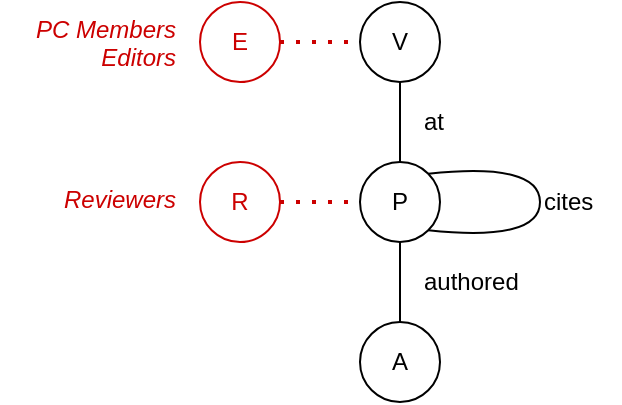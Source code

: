 <mxfile>
    <diagram id="wq0D4iYW3YJbeoLyj3Tc" name="Page-1">
        <mxGraphModel dx="2471" dy="516" grid="1" gridSize="10" guides="1" tooltips="1" connect="1" arrows="1" fold="1" page="1" pageScale="1" pageWidth="850" pageHeight="1100" math="0" shadow="0">
            <root>
                <mxCell id="0"/>
                <mxCell id="1" parent="0"/>
                <mxCell id="2" value="V" style="ellipse;whiteSpace=wrap;html=1;aspect=fixed;" parent="1" vertex="1">
                    <mxGeometry x="60" y="40" width="40" height="40" as="geometry"/>
                </mxCell>
                <mxCell id="3" value="P" style="ellipse;whiteSpace=wrap;html=1;aspect=fixed;" parent="1" vertex="1">
                    <mxGeometry x="60" y="120" width="40" height="40" as="geometry"/>
                </mxCell>
                <mxCell id="4" value="A" style="ellipse;whiteSpace=wrap;html=1;aspect=fixed;" parent="1" vertex="1">
                    <mxGeometry x="60" y="200" width="40" height="40" as="geometry"/>
                </mxCell>
                <mxCell id="5" value="" style="endArrow=none;html=1;exitX=0.5;exitY=0;exitDx=0;exitDy=0;entryX=0.5;entryY=1;entryDx=0;entryDy=0;endFill=0;" parent="1" source="4" target="3" edge="1">
                    <mxGeometry width="50" height="50" relative="1" as="geometry">
                        <mxPoint x="400" y="240" as="sourcePoint"/>
                        <mxPoint x="40" y="190" as="targetPoint"/>
                    </mxGeometry>
                </mxCell>
                <mxCell id="6" value="authored" style="text;html=1;strokeColor=none;fillColor=none;align=left;verticalAlign=middle;whiteSpace=wrap;rounded=0;" parent="1" vertex="1">
                    <mxGeometry x="90" y="170" width="40" height="20" as="geometry"/>
                </mxCell>
                <mxCell id="7" value="" style="curved=1;endArrow=none;html=1;exitX=1;exitY=1;exitDx=0;exitDy=0;entryX=1;entryY=0;entryDx=0;entryDy=0;endFill=0;" parent="1" source="3" target="3" edge="1">
                    <mxGeometry width="50" height="50" relative="1" as="geometry">
                        <mxPoint x="400" y="240" as="sourcePoint"/>
                        <mxPoint x="450" y="190" as="targetPoint"/>
                        <Array as="points">
                            <mxPoint x="150" y="160"/>
                            <mxPoint x="150" y="120"/>
                        </Array>
                    </mxGeometry>
                </mxCell>
                <mxCell id="8" value="cites" style="text;html=1;strokeColor=none;fillColor=none;align=left;verticalAlign=middle;whiteSpace=wrap;rounded=0;" parent="1" vertex="1">
                    <mxGeometry x="150" y="130" width="40" height="20" as="geometry"/>
                </mxCell>
                <mxCell id="9" value="" style="endArrow=none;html=1;exitX=0.5;exitY=0;exitDx=0;exitDy=0;entryX=0.5;entryY=1;entryDx=0;entryDy=0;endFill=0;" parent="1" source="3" target="2" edge="1">
                    <mxGeometry width="50" height="50" relative="1" as="geometry">
                        <mxPoint x="400" y="240" as="sourcePoint"/>
                        <mxPoint x="450" y="190" as="targetPoint"/>
                    </mxGeometry>
                </mxCell>
                <mxCell id="10" value="at" style="text;html=1;strokeColor=none;fillColor=none;align=left;verticalAlign=middle;whiteSpace=wrap;rounded=0;" parent="1" vertex="1">
                    <mxGeometry x="90" y="90" width="40" height="20" as="geometry"/>
                </mxCell>
                <mxCell id="12" value="PC Members&lt;br&gt;Editors" style="rounded=0;whiteSpace=wrap;html=1;align=right;verticalAlign=top;fontStyle=2;strokeColor=none;fontColor=#CC0000;" vertex="1" parent="1">
                    <mxGeometry x="-120" y="40" width="90" height="40" as="geometry"/>
                </mxCell>
                <mxCell id="13" value="Reviewers" style="rounded=0;whiteSpace=wrap;html=1;align=right;verticalAlign=top;strokeColor=none;fontStyle=2;fontColor=#CC0000;" vertex="1" parent="1">
                    <mxGeometry x="-120" y="125" width="90" height="30" as="geometry"/>
                </mxCell>
                <mxCell id="14" value="E" style="ellipse;whiteSpace=wrap;html=1;aspect=fixed;align=center;verticalAlign=middle;fillColor=none;strokeColor=#CC0000;fontColor=#CC0000;" vertex="1" parent="1">
                    <mxGeometry x="-20" y="40" width="40" height="40" as="geometry"/>
                </mxCell>
                <mxCell id="15" value="R" style="ellipse;whiteSpace=wrap;html=1;aspect=fixed;align=center;verticalAlign=middle;fontColor=#CC0000;fillColor=none;strokeColor=#CC0000;" vertex="1" parent="1">
                    <mxGeometry x="-20" y="120" width="40" height="40" as="geometry"/>
                </mxCell>
                <mxCell id="16" value="" style="endArrow=none;dashed=1;html=1;dashPattern=1 3;strokeWidth=2;fontColor=#CC0000;exitX=1;exitY=0.5;exitDx=0;exitDy=0;entryX=0;entryY=0.5;entryDx=0;entryDy=0;strokeColor=#CC0000;" edge="1" parent="1" source="14" target="2">
                    <mxGeometry width="50" height="50" relative="1" as="geometry">
                        <mxPoint x="470" y="210" as="sourcePoint"/>
                        <mxPoint x="520" y="160" as="targetPoint"/>
                    </mxGeometry>
                </mxCell>
                <mxCell id="17" value="" style="endArrow=none;dashed=1;html=1;dashPattern=1 3;strokeWidth=2;fontColor=#CC0000;exitX=1;exitY=0.5;exitDx=0;exitDy=0;entryX=0;entryY=0.5;entryDx=0;entryDy=0;strokeColor=#CC0000;" edge="1" parent="1" source="15" target="3">
                    <mxGeometry width="50" height="50" relative="1" as="geometry">
                        <mxPoint x="30" y="70" as="sourcePoint"/>
                        <mxPoint x="70" y="70" as="targetPoint"/>
                    </mxGeometry>
                </mxCell>
            </root>
        </mxGraphModel>
    </diagram>
</mxfile>